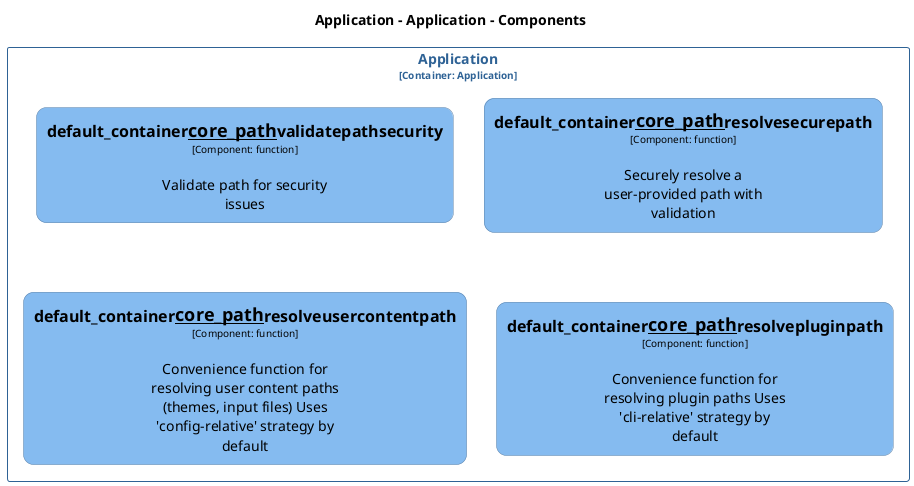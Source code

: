 @startuml
set separator none
title Application - Application - Components

top to bottom direction
skinparam ranksep 60
skinparam nodesep 30

skinparam {
  arrowFontSize 10
  defaultTextAlignment center
  wrapWidth 200
  maxMessageSize 100
  defaultFontName "Arial"
}

hide stereotype

skinparam rectangle<<Application.Application.default_container__core_path__resolvepluginpath>> {
  BackgroundColor #85bbf0
  FontColor #000000
  BorderColor #5d82a8
  roundCorner 20
  shadowing false
}
skinparam rectangle<<Application.Application.default_container__core_path__resolvesecurepath>> {
  BackgroundColor #85bbf0
  FontColor #000000
  BorderColor #5d82a8
  roundCorner 20
  shadowing false
}
skinparam rectangle<<Application.Application.default_container__core_path__resolveusercontentpath>> {
  BackgroundColor #85bbf0
  FontColor #000000
  BorderColor #5d82a8
  roundCorner 20
  shadowing false
}
skinparam rectangle<<Application.Application.default_container__core_path__validatepathsecurity>> {
  BackgroundColor #85bbf0
  FontColor #000000
  BorderColor #5d82a8
  roundCorner 20
  shadowing false
}
skinparam rectangle<<Application.Application>> {
  BorderColor #2e6295
  FontColor #2e6295
  shadowing false
}

rectangle "Application\n<size:10>[Container: Application]</size>" <<Application.Application>> {
  rectangle "==default_container__core_path__validatepathsecurity\n<size:10>[Component: function]</size>\n\nValidate path for security issues" <<Application.Application.default_container__core_path__validatepathsecurity>> as Application.Application.default_container__core_path__validatepathsecurity
  rectangle "==default_container__core_path__resolvesecurepath\n<size:10>[Component: function]</size>\n\nSecurely resolve a user-provided path with validation" <<Application.Application.default_container__core_path__resolvesecurepath>> as Application.Application.default_container__core_path__resolvesecurepath
  rectangle "==default_container__core_path__resolveusercontentpath\n<size:10>[Component: function]</size>\n\nConvenience function for resolving user content paths (themes, input files) Uses 'config-relative' strategy by default" <<Application.Application.default_container__core_path__resolveusercontentpath>> as Application.Application.default_container__core_path__resolveusercontentpath
  rectangle "==default_container__core_path__resolvepluginpath\n<size:10>[Component: function]</size>\n\nConvenience function for resolving plugin paths Uses 'cli-relative' strategy by default" <<Application.Application.default_container__core_path__resolvepluginpath>> as Application.Application.default_container__core_path__resolvepluginpath
}

@enduml